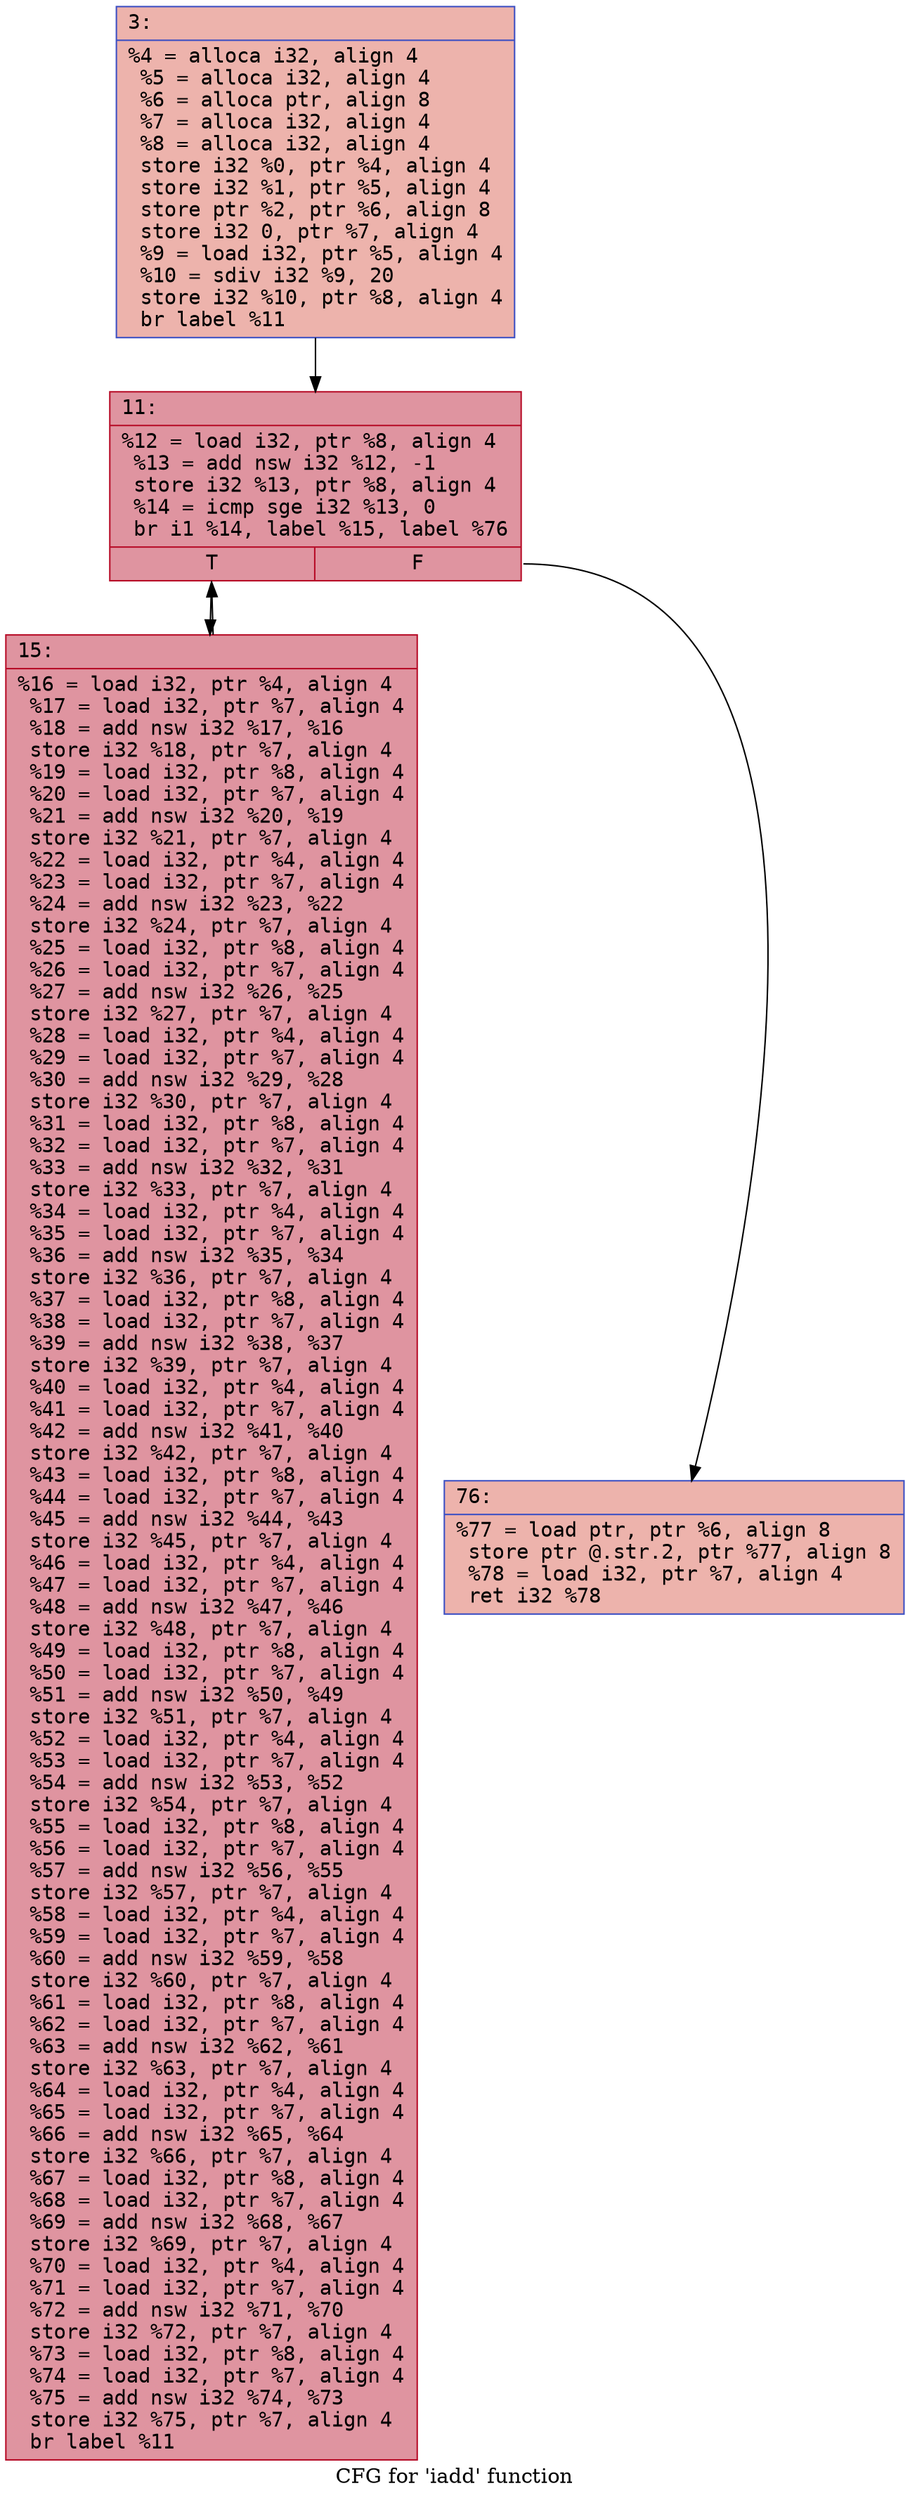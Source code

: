 digraph "CFG for 'iadd' function" {
	label="CFG for 'iadd' function";

	Node0x600003c46710 [shape=record,color="#3d50c3ff", style=filled, fillcolor="#d6524470" fontname="Courier",label="{3:\l|  %4 = alloca i32, align 4\l  %5 = alloca i32, align 4\l  %6 = alloca ptr, align 8\l  %7 = alloca i32, align 4\l  %8 = alloca i32, align 4\l  store i32 %0, ptr %4, align 4\l  store i32 %1, ptr %5, align 4\l  store ptr %2, ptr %6, align 8\l  store i32 0, ptr %7, align 4\l  %9 = load i32, ptr %5, align 4\l  %10 = sdiv i32 %9, 20\l  store i32 %10, ptr %8, align 4\l  br label %11\l}"];
	Node0x600003c46710 -> Node0x600003c46760[tooltip="3 -> 11\nProbability 100.00%" ];
	Node0x600003c46760 [shape=record,color="#b70d28ff", style=filled, fillcolor="#b70d2870" fontname="Courier",label="{11:\l|  %12 = load i32, ptr %8, align 4\l  %13 = add nsw i32 %12, -1\l  store i32 %13, ptr %8, align 4\l  %14 = icmp sge i32 %13, 0\l  br i1 %14, label %15, label %76\l|{<s0>T|<s1>F}}"];
	Node0x600003c46760:s0 -> Node0x600003c467b0[tooltip="11 -> 15\nProbability 96.88%" ];
	Node0x600003c46760:s1 -> Node0x600003c46800[tooltip="11 -> 76\nProbability 3.12%" ];
	Node0x600003c467b0 [shape=record,color="#b70d28ff", style=filled, fillcolor="#b70d2870" fontname="Courier",label="{15:\l|  %16 = load i32, ptr %4, align 4\l  %17 = load i32, ptr %7, align 4\l  %18 = add nsw i32 %17, %16\l  store i32 %18, ptr %7, align 4\l  %19 = load i32, ptr %8, align 4\l  %20 = load i32, ptr %7, align 4\l  %21 = add nsw i32 %20, %19\l  store i32 %21, ptr %7, align 4\l  %22 = load i32, ptr %4, align 4\l  %23 = load i32, ptr %7, align 4\l  %24 = add nsw i32 %23, %22\l  store i32 %24, ptr %7, align 4\l  %25 = load i32, ptr %8, align 4\l  %26 = load i32, ptr %7, align 4\l  %27 = add nsw i32 %26, %25\l  store i32 %27, ptr %7, align 4\l  %28 = load i32, ptr %4, align 4\l  %29 = load i32, ptr %7, align 4\l  %30 = add nsw i32 %29, %28\l  store i32 %30, ptr %7, align 4\l  %31 = load i32, ptr %8, align 4\l  %32 = load i32, ptr %7, align 4\l  %33 = add nsw i32 %32, %31\l  store i32 %33, ptr %7, align 4\l  %34 = load i32, ptr %4, align 4\l  %35 = load i32, ptr %7, align 4\l  %36 = add nsw i32 %35, %34\l  store i32 %36, ptr %7, align 4\l  %37 = load i32, ptr %8, align 4\l  %38 = load i32, ptr %7, align 4\l  %39 = add nsw i32 %38, %37\l  store i32 %39, ptr %7, align 4\l  %40 = load i32, ptr %4, align 4\l  %41 = load i32, ptr %7, align 4\l  %42 = add nsw i32 %41, %40\l  store i32 %42, ptr %7, align 4\l  %43 = load i32, ptr %8, align 4\l  %44 = load i32, ptr %7, align 4\l  %45 = add nsw i32 %44, %43\l  store i32 %45, ptr %7, align 4\l  %46 = load i32, ptr %4, align 4\l  %47 = load i32, ptr %7, align 4\l  %48 = add nsw i32 %47, %46\l  store i32 %48, ptr %7, align 4\l  %49 = load i32, ptr %8, align 4\l  %50 = load i32, ptr %7, align 4\l  %51 = add nsw i32 %50, %49\l  store i32 %51, ptr %7, align 4\l  %52 = load i32, ptr %4, align 4\l  %53 = load i32, ptr %7, align 4\l  %54 = add nsw i32 %53, %52\l  store i32 %54, ptr %7, align 4\l  %55 = load i32, ptr %8, align 4\l  %56 = load i32, ptr %7, align 4\l  %57 = add nsw i32 %56, %55\l  store i32 %57, ptr %7, align 4\l  %58 = load i32, ptr %4, align 4\l  %59 = load i32, ptr %7, align 4\l  %60 = add nsw i32 %59, %58\l  store i32 %60, ptr %7, align 4\l  %61 = load i32, ptr %8, align 4\l  %62 = load i32, ptr %7, align 4\l  %63 = add nsw i32 %62, %61\l  store i32 %63, ptr %7, align 4\l  %64 = load i32, ptr %4, align 4\l  %65 = load i32, ptr %7, align 4\l  %66 = add nsw i32 %65, %64\l  store i32 %66, ptr %7, align 4\l  %67 = load i32, ptr %8, align 4\l  %68 = load i32, ptr %7, align 4\l  %69 = add nsw i32 %68, %67\l  store i32 %69, ptr %7, align 4\l  %70 = load i32, ptr %4, align 4\l  %71 = load i32, ptr %7, align 4\l  %72 = add nsw i32 %71, %70\l  store i32 %72, ptr %7, align 4\l  %73 = load i32, ptr %8, align 4\l  %74 = load i32, ptr %7, align 4\l  %75 = add nsw i32 %74, %73\l  store i32 %75, ptr %7, align 4\l  br label %11\l}"];
	Node0x600003c467b0 -> Node0x600003c46760[tooltip="15 -> 11\nProbability 100.00%" ];
	Node0x600003c46800 [shape=record,color="#3d50c3ff", style=filled, fillcolor="#d6524470" fontname="Courier",label="{76:\l|  %77 = load ptr, ptr %6, align 8\l  store ptr @.str.2, ptr %77, align 8\l  %78 = load i32, ptr %7, align 4\l  ret i32 %78\l}"];
}
